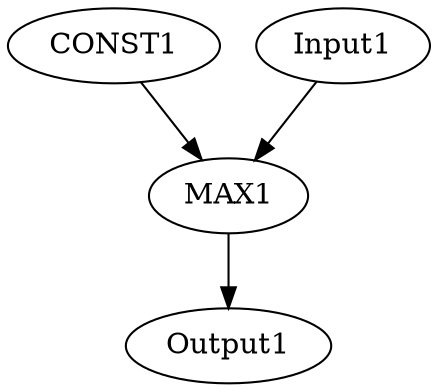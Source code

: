 Digraph G {
CONST1[opcode=const, value=0]; #0.0
Input1[opcode=input, ref_name="A1", size=2000, offset="0, 0", pattern="2, 1000"];
Output1[opcode=output, ref_name="B1", size=2000, offset="0, 0", pattern="2, 1000"];
MAX1[opcode=fmax];
Input1->MAX1[operand=0];
CONST1->MAX1[operand=1];
MAX1->Output1[operand=0];
}
